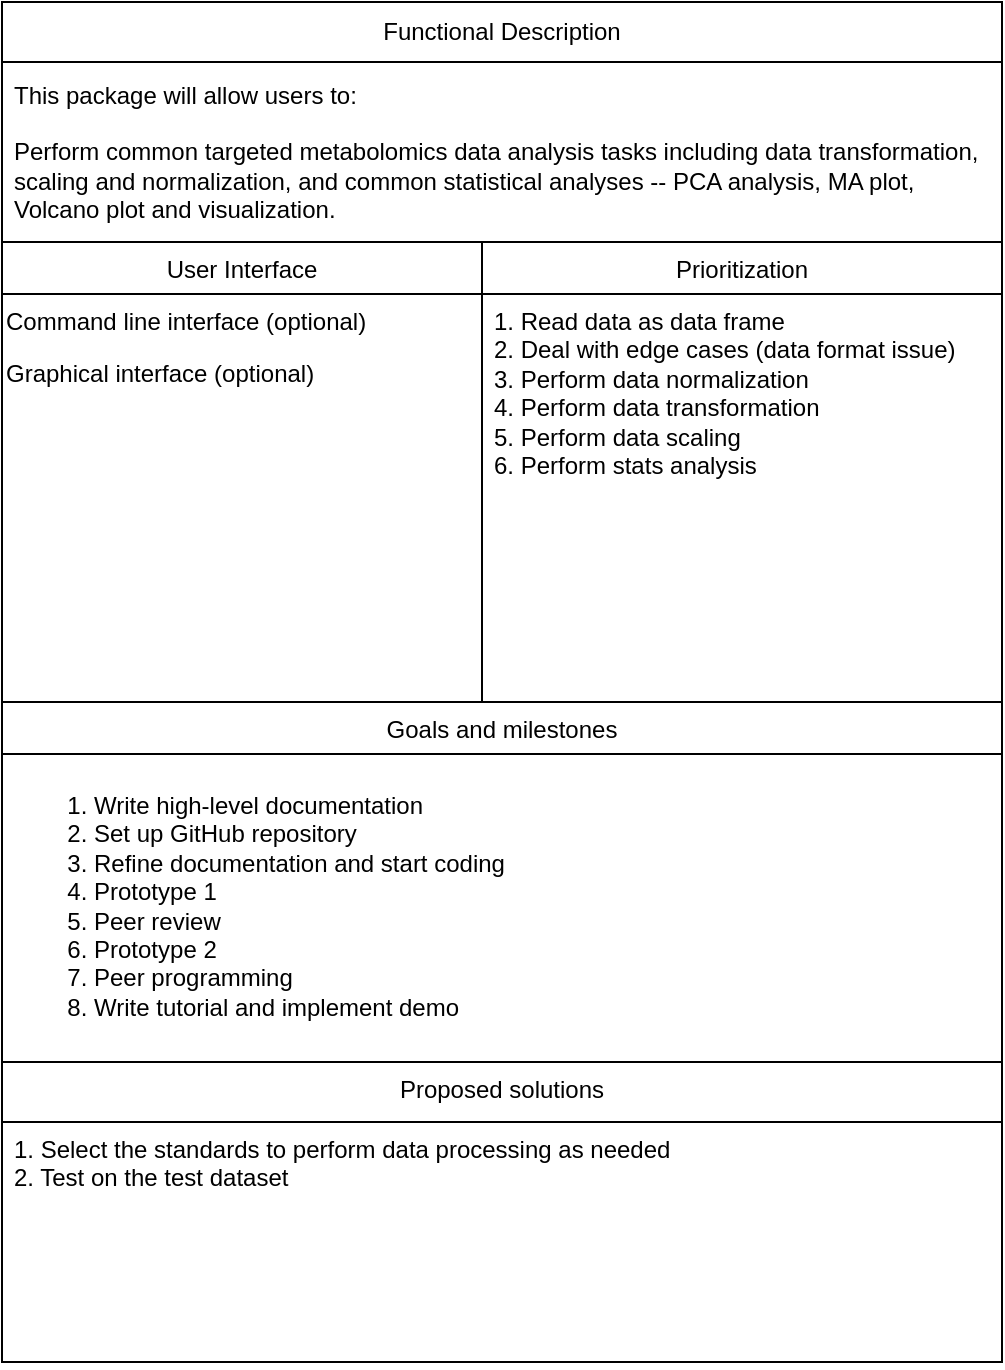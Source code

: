 <mxfile version="21.1.1" type="github">
  <diagram id="C5RBs43oDa-KdzZeNtuy" name="Page-1">
    <mxGraphModel dx="792" dy="636" grid="1" gridSize="10" guides="1" tooltips="1" connect="1" arrows="1" fold="1" page="1" pageScale="1" pageWidth="827" pageHeight="1169" math="0" shadow="0">
      <root>
        <mxCell id="WIyWlLk6GJQsqaUBKTNV-0" />
        <mxCell id="WIyWlLk6GJQsqaUBKTNV-1" parent="WIyWlLk6GJQsqaUBKTNV-0" />
        <mxCell id="zkfFHV4jXpPFQw0GAbJ--6" value="User Interface" style="swimlane;fontStyle=0;align=center;verticalAlign=top;childLayout=stackLayout;horizontal=1;startSize=26;horizontalStack=0;resizeParent=1;resizeLast=0;collapsible=1;marginBottom=0;rounded=0;shadow=0;strokeWidth=1;" parent="WIyWlLk6GJQsqaUBKTNV-1" vertex="1">
          <mxGeometry x="150" y="130" width="240" height="230" as="geometry">
            <mxRectangle x="130" y="380" width="160" height="26" as="alternateBounds" />
          </mxGeometry>
        </mxCell>
        <mxCell id="zkfFHV4jXpPFQw0GAbJ--7" value="Command line interface (optional)" style="text;align=left;verticalAlign=top;spacingLeft=0;spacingRight=4;overflow=hidden;rotatable=0;points=[[0,0.5],[1,0.5]];portConstraint=eastwest;" parent="zkfFHV4jXpPFQw0GAbJ--6" vertex="1">
          <mxGeometry y="26" width="240" height="26" as="geometry" />
        </mxCell>
        <mxCell id="Z1QxGynJEv7EIlihNQGE-4" value="Graphical interface (optional)" style="text;strokeColor=none;fillColor=none;align=left;verticalAlign=top;rounded=0;" parent="zkfFHV4jXpPFQw0GAbJ--6" vertex="1">
          <mxGeometry y="52" width="240" height="30" as="geometry" />
        </mxCell>
        <mxCell id="zkfFHV4jXpPFQw0GAbJ--13" value="Goals and milestones" style="swimlane;fontStyle=0;align=center;verticalAlign=top;childLayout=stackLayout;horizontal=1;startSize=26;horizontalStack=0;resizeParent=1;resizeLast=0;collapsible=1;marginBottom=0;rounded=0;shadow=0;strokeWidth=1;" parent="WIyWlLk6GJQsqaUBKTNV-1" vertex="1">
          <mxGeometry x="150" y="360" width="500" height="180" as="geometry">
            <mxRectangle x="340" y="380" width="170" height="26" as="alternateBounds" />
          </mxGeometry>
        </mxCell>
        <mxCell id="Z1QxGynJEv7EIlihNQGE-10" value="&lt;ol&gt;&lt;li&gt;Write high-level documentation&lt;/li&gt;&lt;li&gt;Set up GitHub repository&lt;/li&gt;&lt;li&gt;Refine documentation and start coding&lt;/li&gt;&lt;li&gt;Prototype 1&lt;/li&gt;&lt;li&gt;Peer review&lt;/li&gt;&lt;li&gt;Prototype 2&lt;/li&gt;&lt;li&gt;Peer programming&lt;/li&gt;&lt;li&gt;Write tutorial and implement demo&lt;/li&gt;&lt;/ol&gt;" style="text;strokeColor=none;fillColor=none;align=left;verticalAlign=top;spacingLeft=4;spacingRight=4;overflow=hidden;points=[[0,0.5],[1,0.5]];portConstraint=eastwest;rotatable=0;whiteSpace=wrap;html=1;" parent="zkfFHV4jXpPFQw0GAbJ--13" vertex="1">
          <mxGeometry y="26" width="500" height="154" as="geometry" />
        </mxCell>
        <mxCell id="zkfFHV4jXpPFQw0GAbJ--17" value="Prioritization" style="swimlane;fontStyle=0;align=center;verticalAlign=top;childLayout=stackLayout;horizontal=1;startSize=26;horizontalStack=0;resizeParent=1;resizeLast=0;collapsible=1;marginBottom=0;rounded=0;shadow=0;strokeWidth=1;" parent="WIyWlLk6GJQsqaUBKTNV-1" vertex="1">
          <mxGeometry x="390" y="130" width="260" height="230" as="geometry">
            <mxRectangle x="550" y="140" width="160" height="26" as="alternateBounds" />
          </mxGeometry>
        </mxCell>
        <mxCell id="zkfFHV4jXpPFQw0GAbJ--18" value="1. Read data as data frame&lt;br&gt;2. Deal with edge cases (data format issue)&lt;br&gt;3. Perform data normalization&lt;br&gt;4. Perform data transformation&lt;br&gt;5. Perform data scaling&lt;br&gt;6. Perform stats analysis" style="text;align=left;verticalAlign=top;spacingLeft=4;spacingRight=4;overflow=hidden;rotatable=0;points=[[0,0.5],[1,0.5]];portConstraint=eastwest;html=1;whiteSpace=wrap;" parent="zkfFHV4jXpPFQw0GAbJ--17" vertex="1">
          <mxGeometry y="26" width="260" height="204" as="geometry" />
        </mxCell>
        <mxCell id="sZGBgbIn7dRBaqAXn9ef-0" value="Proposed solutions" style="swimlane;fontStyle=0;childLayout=stackLayout;horizontal=1;startSize=30;horizontalStack=0;resizeParent=1;resizeParentMax=0;resizeLast=0;collapsible=1;marginBottom=0;whiteSpace=wrap;html=1;verticalAlign=top;" parent="WIyWlLk6GJQsqaUBKTNV-1" vertex="1">
          <mxGeometry x="150" y="540" width="500" height="150" as="geometry" />
        </mxCell>
        <mxCell id="sZGBgbIn7dRBaqAXn9ef-1" value="1. Select the standards to perform data processing as needed&lt;br&gt;2. Test on the test dataset" style="text;strokeColor=none;fillColor=none;align=left;verticalAlign=top;spacingLeft=4;spacingRight=4;overflow=hidden;points=[[0,0.5],[1,0.5]];portConstraint=eastwest;rotatable=0;html=1;whiteSpace=wrap;" parent="sZGBgbIn7dRBaqAXn9ef-0" vertex="1">
          <mxGeometry y="30" width="500" height="120" as="geometry" />
        </mxCell>
        <mxCell id="sZGBgbIn7dRBaqAXn9ef-4" value="Functional Description" style="swimlane;fontStyle=0;childLayout=stackLayout;horizontal=1;startSize=30;horizontalStack=0;resizeParent=1;resizeParentMax=0;resizeLast=0;collapsible=1;marginBottom=0;whiteSpace=wrap;html=1;movable=1;resizable=1;rotatable=1;deletable=1;editable=1;connectable=1;locked=0;" parent="WIyWlLk6GJQsqaUBKTNV-1" vertex="1">
          <mxGeometry x="150" y="10" width="500" height="120" as="geometry" />
        </mxCell>
        <mxCell id="sZGBgbIn7dRBaqAXn9ef-7" value="This package will allow users to:&lt;br&gt;&lt;br&gt;Perform common targeted metabolomics data analysis tasks including data transformation, scaling and normalization, and common statistical analyses -- PCA analysis, MA plot, Volcano plot and visualization." style="text;strokeColor=none;fillColor=none;align=left;verticalAlign=middle;spacingLeft=4;spacingRight=4;overflow=hidden;points=[[0,0.5],[1,0.5]];portConstraint=eastwest;rotatable=1;whiteSpace=wrap;html=1;movable=1;resizable=1;deletable=1;editable=1;connectable=1;" parent="sZGBgbIn7dRBaqAXn9ef-4" vertex="1">
          <mxGeometry y="30" width="500" height="90" as="geometry" />
        </mxCell>
      </root>
    </mxGraphModel>
  </diagram>
</mxfile>
